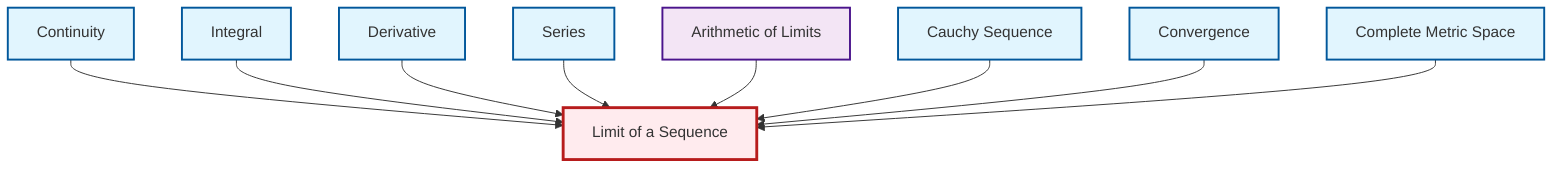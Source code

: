 graph TD
    classDef definition fill:#e1f5fe,stroke:#01579b,stroke-width:2px
    classDef theorem fill:#f3e5f5,stroke:#4a148c,stroke-width:2px
    classDef axiom fill:#fff3e0,stroke:#e65100,stroke-width:2px
    classDef example fill:#e8f5e9,stroke:#1b5e20,stroke-width:2px
    classDef current fill:#ffebee,stroke:#b71c1c,stroke-width:3px
    thm-limit-arithmetic["Arithmetic of Limits"]:::theorem
    def-complete-metric-space["Complete Metric Space"]:::definition
    def-integral["Integral"]:::definition
    def-series["Series"]:::definition
    def-continuity["Continuity"]:::definition
    def-cauchy-sequence["Cauchy Sequence"]:::definition
    def-limit["Limit of a Sequence"]:::definition
    def-derivative["Derivative"]:::definition
    def-convergence["Convergence"]:::definition
    def-continuity --> def-limit
    def-integral --> def-limit
    def-derivative --> def-limit
    def-series --> def-limit
    thm-limit-arithmetic --> def-limit
    def-cauchy-sequence --> def-limit
    def-convergence --> def-limit
    def-complete-metric-space --> def-limit
    class def-limit current
